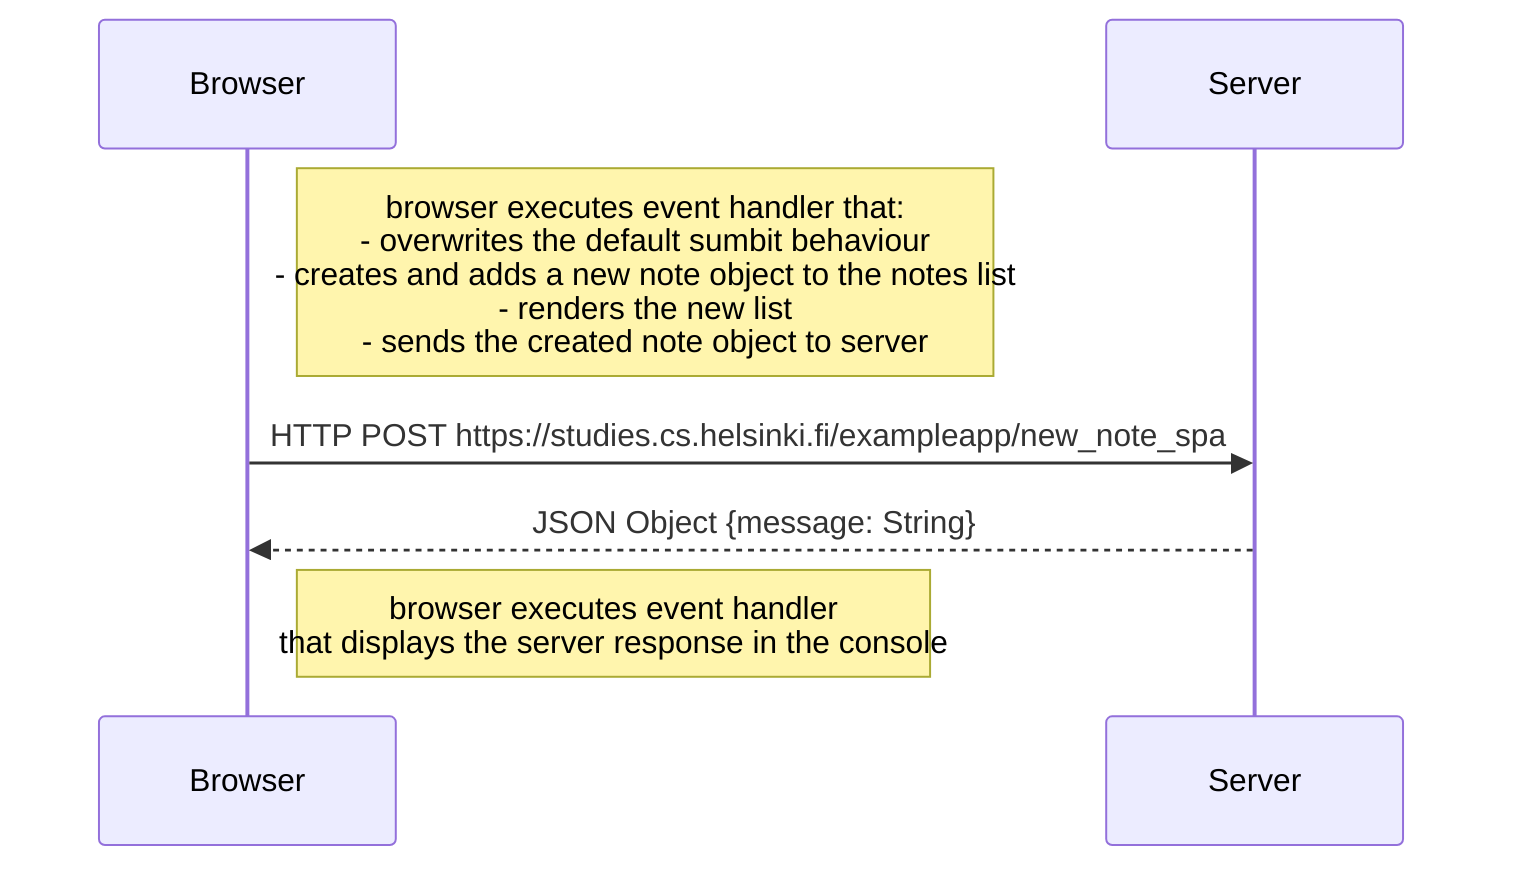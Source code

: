 sequenceDiagram
Note right of Browser: browser executes event handler that:<br>- overwrites the default sumbit behaviour<br>- creates and adds a new note object to the notes list<br>- renders the new list<br>- sends the created note object to server
Browser->>Server: HTTP POST https://studies.cs.helsinki.fi/exampleapp/new_note_spa
Server-->>Browser: JSON Object {message: String}
Note right of Browser: browser executes event handler<br>that displays the server response in the console